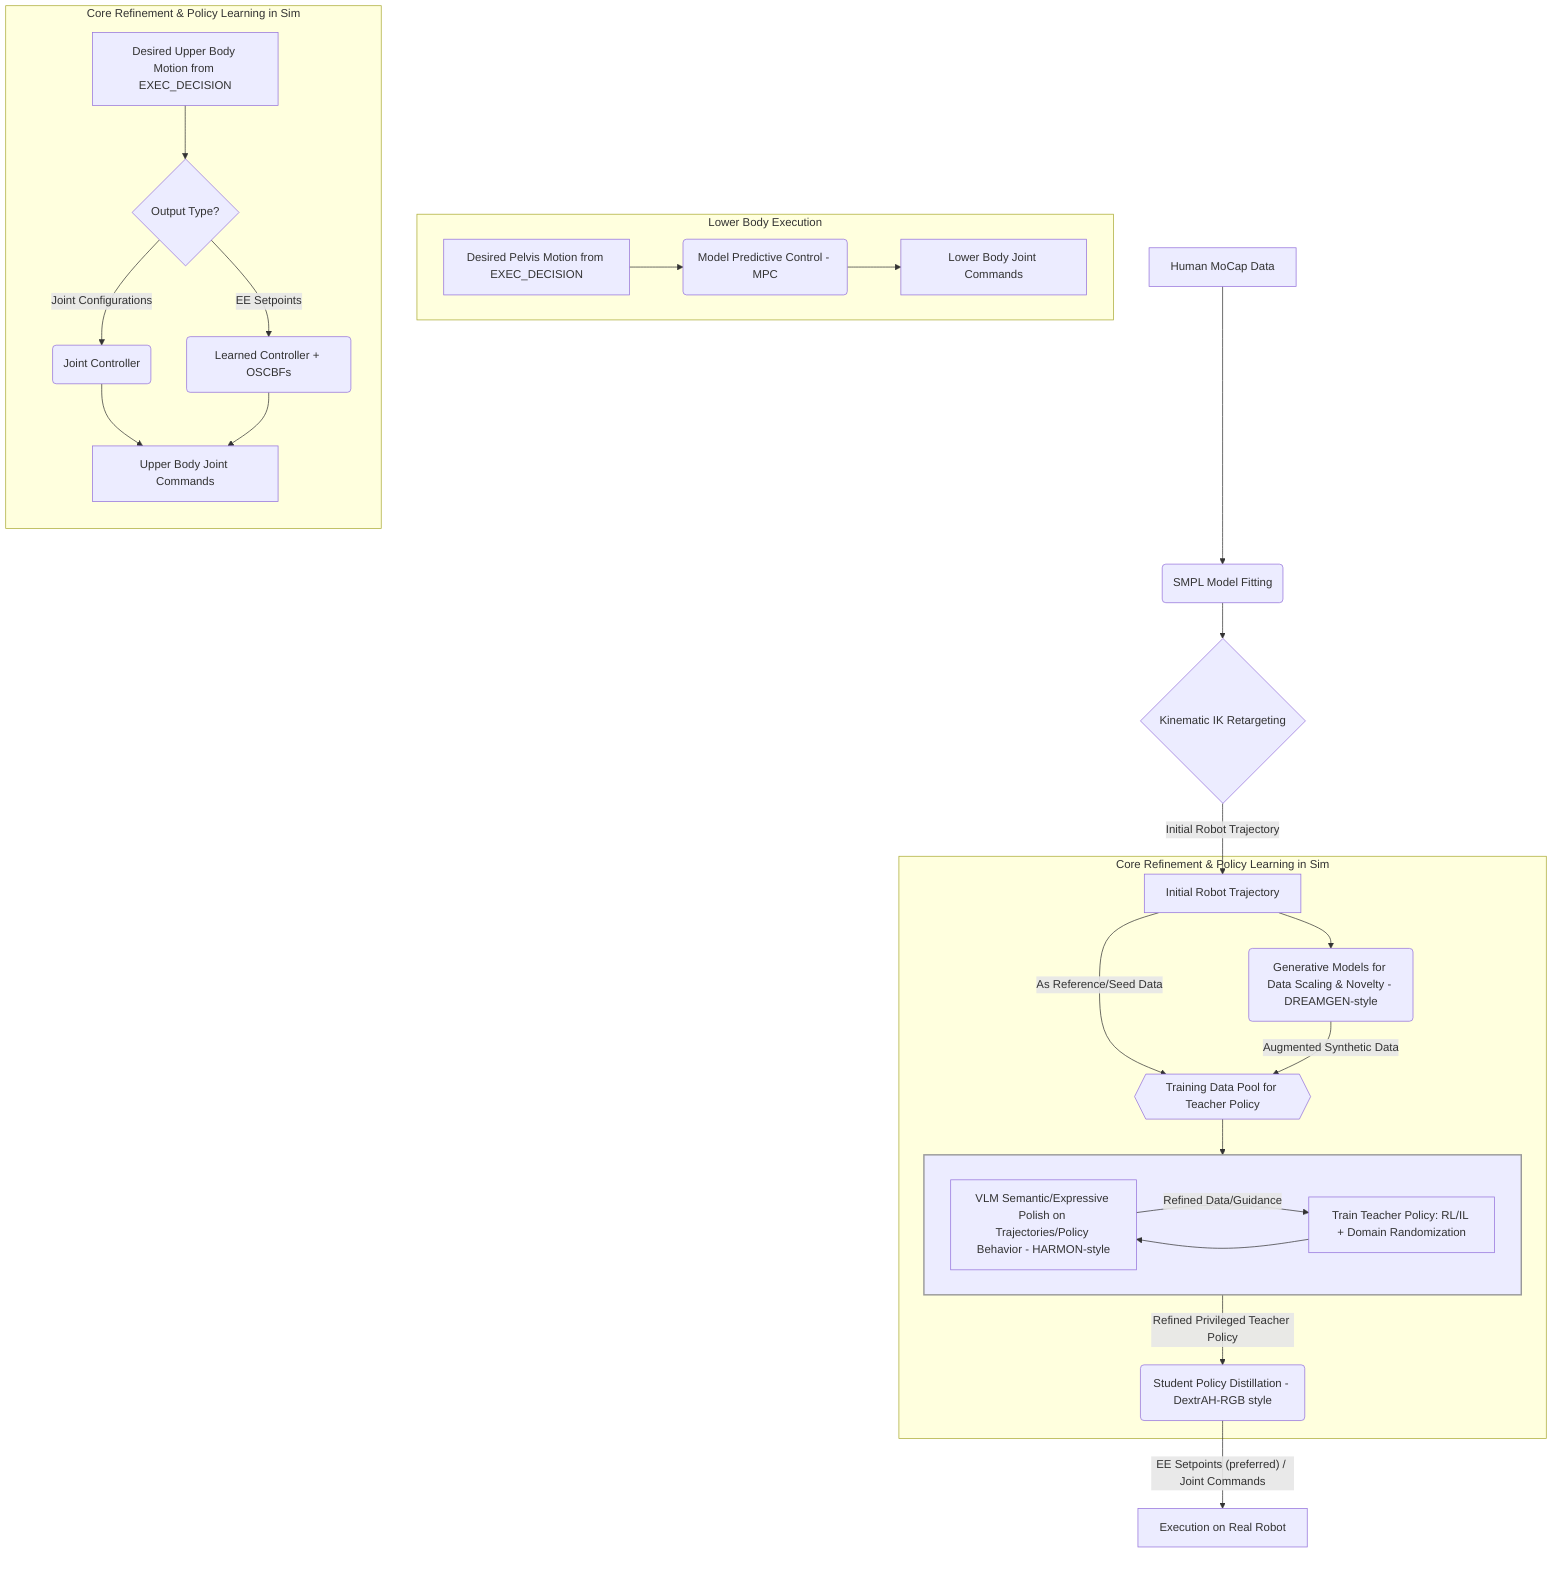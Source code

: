---
config:
  layout: dagre
---
flowchart TD
 subgraph E_Iterative_Loop[" "]
    direction LR
        E_VLM_Polish["VLM Semantic/Expressive Polish on Trajectories/Policy Behavior - HARMON-style"]
        E_Train_Teacher["Train Teacher Policy: RL/IL + Domain Randomization"]
  end
 subgraph Sim_Training_Pipeline["Core Refinement &amp; Policy Learning in Sim"]
    direction TB
        E_Initial_Traj_Node["Initial Robot Trajectory"]
        E_DREAMGEN("Generative Models for Data Scaling & Novelty - DREAMGEN-style")
        E_Training_Data_Pool{{"Training Data Pool for Teacher Policy"}}
        E_Iterative_Loop
        E_Distill("Student Policy Distillation - DextrAH-RGB style")
  end
 subgraph F_EXEC_Lower["Lower Body Execution"]
        F_EXEC_L_MPC("Model Predictive Control - MPC")
        F_EXEC_L_Input["Desired Pelvis Motion from EXEC_DECISION"]
        F_EXEC_L_Cmds["Lower Body Joint Commands"]
  end
 subgraph F_EXEC_Upper["Core Refinement &amp; Policy Learning in Sim"]
    direction TB
        F_EXEC_U_Decision{"Output Type?"}
        F_EXEC_U_Input["Desired Upper Body Motion from EXEC_DECISION"]
        F_EXEC_U_JC("Joint Controller")
        F_EXEC_U_Cmds["Upper Body Joint Commands"]
        F_EXEC_U_EESC("Learned Controller + OSCBFs")
  end
    A["Human MoCap Data"] --> B("SMPL Model Fitting")
    B --> C{"Kinematic IK Retargeting"}
    C -- Initial Robot Trajectory --> E_Initial_Traj_Node
    E_Initial_Traj_Node --> E_DREAMGEN
    E_Initial_Traj_Node -- As Reference/Seed Data --> E_Training_Data_Pool
    E_DREAMGEN -- Augmented Synthetic Data --> E_Training_Data_Pool
    E_Training_Data_Pool --> E_Iterative_Loop
    E_Train_Teacher --> E_VLM_Polish
    E_VLM_Polish -- Refined Data/Guidance --> E_Train_Teacher
    E_Iterative_Loop -- Refined Privileged Teacher Policy --> E_Distill
    E_Distill -- EE Setpoints (preferred) / Joint Commands --> F_EXEC["Execution on Real Robot"]
    F_EXEC_L_Input --> F_EXEC_L_MPC
    F_EXEC_L_MPC --> F_EXEC_L_Cmds
    F_EXEC_U_Input --> F_EXEC_U_Decision
    F_EXEC_U_Decision -- Joint Configurations --> F_EXEC_U_JC
    F_EXEC_U_JC --> F_EXEC_U_Cmds
    F_EXEC_U_Decision -- EE Setpoints --> F_EXEC_U_EESC
    F_EXEC_U_EESC --> F_EXEC_U_Cmds
    style E_Iterative_Loop fill:#ececff,stroke:#999,stroke-width:2px